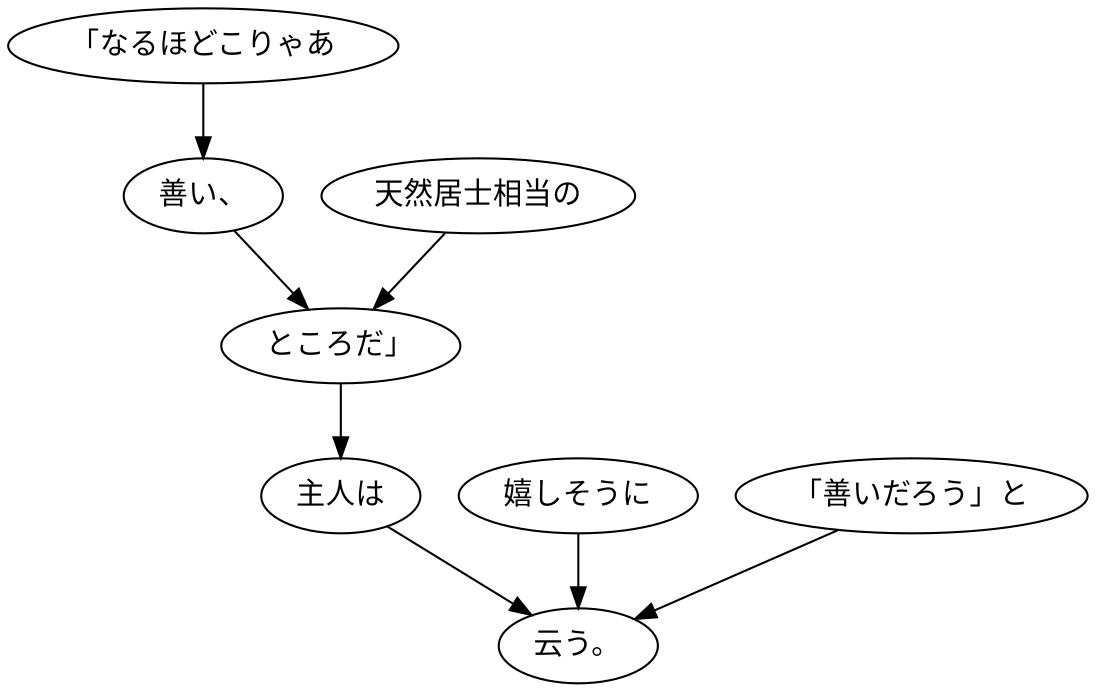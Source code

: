 digraph graph1390 {
	node0 [label="「なるほどこりゃあ"];
	node1 [label="善い、"];
	node2 [label="天然居士相当の"];
	node3 [label="ところだ」"];
	node4 [label="主人は"];
	node5 [label="嬉しそうに"];
	node6 [label="「善いだろう」と"];
	node7 [label="云う。"];
	node0 -> node1;
	node1 -> node3;
	node2 -> node3;
	node3 -> node4;
	node4 -> node7;
	node5 -> node7;
	node6 -> node7;
}
